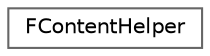 digraph "Graphical Class Hierarchy"
{
 // INTERACTIVE_SVG=YES
 // LATEX_PDF_SIZE
  bgcolor="transparent";
  edge [fontname=Helvetica,fontsize=10,labelfontname=Helvetica,labelfontsize=10];
  node [fontname=Helvetica,fontsize=10,shape=box,height=0.2,width=0.4];
  rankdir="LR";
  Node0 [id="Node000000",label="FContentHelper",height=0.2,width=0.4,color="grey40", fillcolor="white", style="filled",URL="$d9/dfa/classFContentHelper.html",tooltip="Collection helper Used to create and update ContentBrowser collections."];
}
